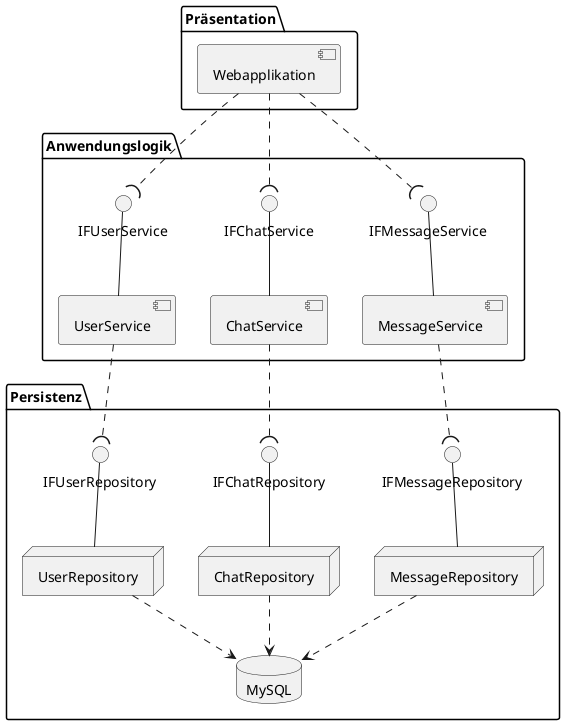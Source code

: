 @startuml chat
package "Präsentation" {
    component "Webapplikation" as app
}

package "Anwendungslogik" {
    component "UserService" as US
    component "ChatService" as CS
    component "MessageService" as MS

    () IFUserService as IFUS
    () IFChatService as IFCS
    () IFMessageService as IFMS

    US -up- IFUS
    CS -up- IFCS
    MS -up- IFMS
}

package "Persistenz" {
    node "UserRepository" as UR
    node "ChatRepository" as CR
    node "MessageRepository" as MR

    database "MySQL" as db

    () IFUserRepository as IFUR
    () IFChatRepository as IFCR
    () IFMessageRepository as IFMR

    UR -up- IFUR
    CR -up- IFCR
    MR -up- IFMR

    UR .down.> db
    CR .down.> db
    MR .down.> db
}

app .down.( IFUS
app .down.( IFCS
app .down.( IFMS

US .down.( IFUR
CS .down.( IFCR
MS .down.( IFMR
@enduml
